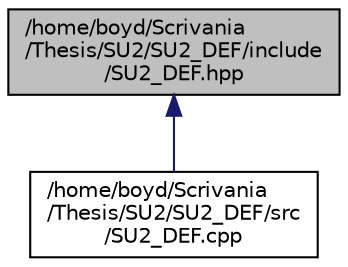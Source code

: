 digraph "/home/boyd/Scrivania/Thesis/SU2/SU2_DEF/include/SU2_DEF.hpp"
{
  edge [fontname="Helvetica",fontsize="10",labelfontname="Helvetica",labelfontsize="10"];
  node [fontname="Helvetica",fontsize="10",shape=record];
  Node99 [label="/home/boyd/Scrivania\l/Thesis/SU2/SU2_DEF/include\l/SU2_DEF.hpp",height=0.2,width=0.4,color="black", fillcolor="grey75", style="filled", fontcolor="black"];
  Node99 -> Node100 [dir="back",color="midnightblue",fontsize="10",style="solid",fontname="Helvetica"];
  Node100 [label="/home/boyd/Scrivania\l/Thesis/SU2/SU2_DEF/src\l/SU2_DEF.cpp",height=0.2,width=0.4,color="black", fillcolor="white", style="filled",URL="$_s_u2___d_e_f_8cpp.html",tooltip="Main file of Mesh Deformation Code (SU2_DEF). "];
}

